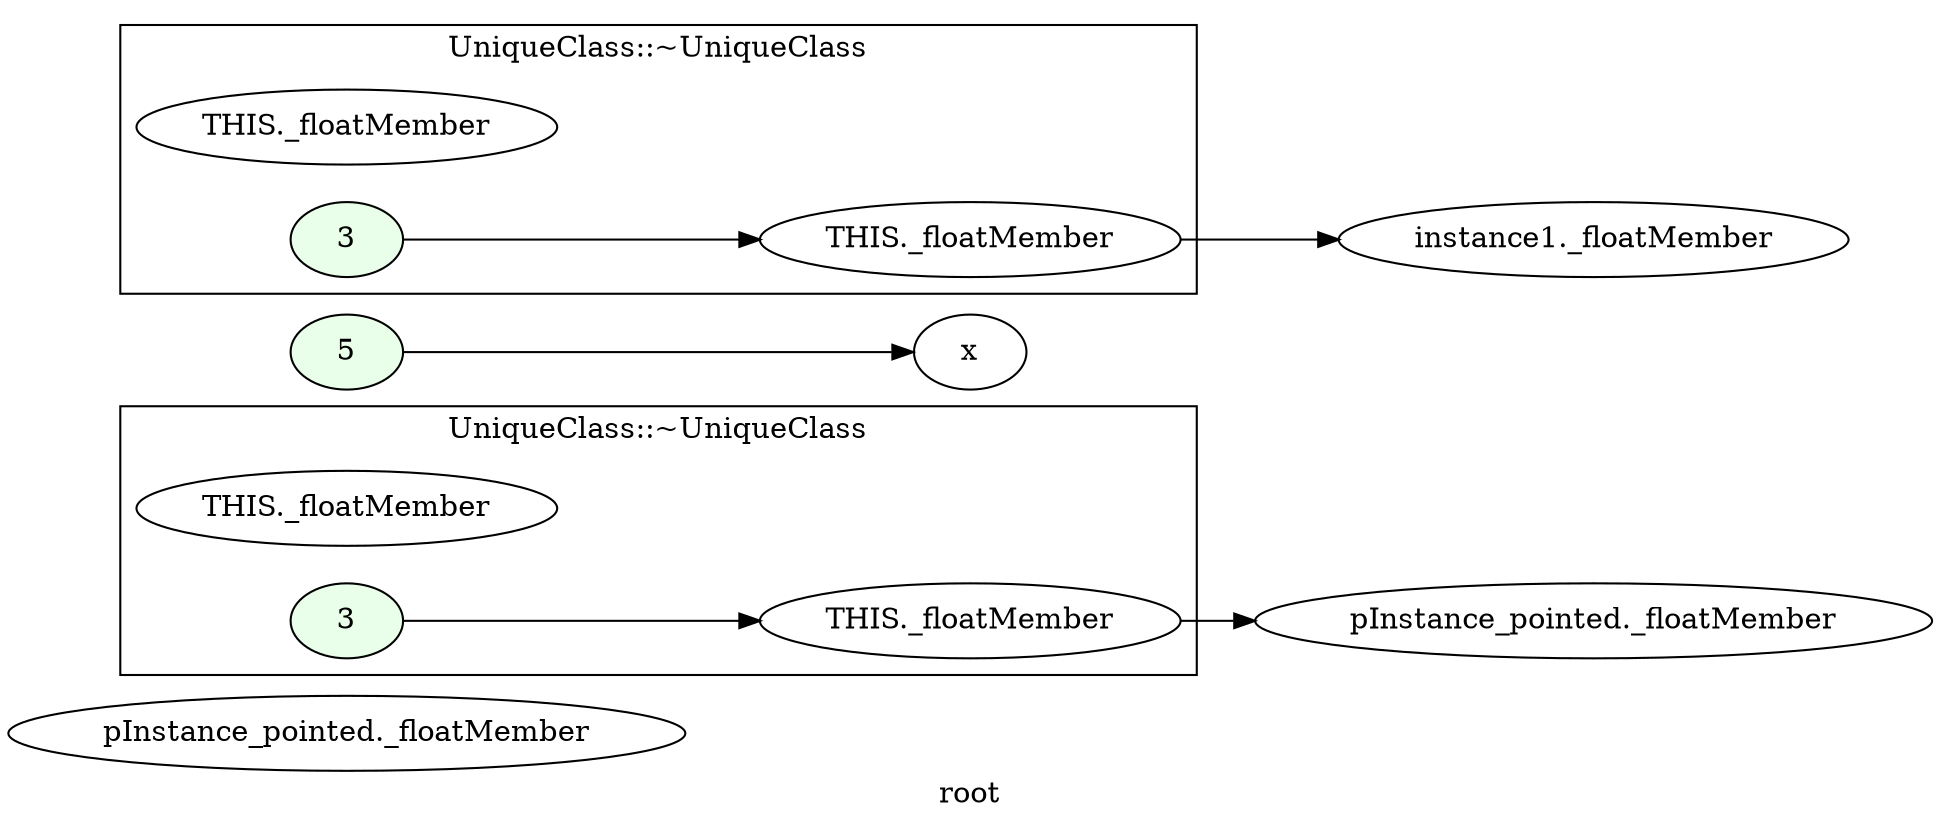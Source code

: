 digraph G
{
rankdir=LR;
label = "root";
	node_000004 [ label = "pInstance_pointed._floatMember", startingline=15 ]
	node_000008 [ label = "pInstance_pointed._floatMember", startingline=17 ]
	node_000009 [ label = "5", style=filled, fillcolor="#E9FFE9", startingline=18 ]
	node_000010 [ label = "x", startingline=18 ]
	node_000014 [ label = "instance1._floatMember", startingline=18 ]
subgraph cluster_1 {
label = "UniqueClass::~UniqueClass";
parent = "G";
startingline = 17;
	node_000005 [ label = "THIS._floatMember", startingline=7 ]
	node_000006 [ label = "3", style=filled, fillcolor="#E9FFE9", startingline=8 ]
	node_000007 [ label = "THIS._floatMember", startingline=8 ]
}
subgraph cluster_2 {
label = "UniqueClass::~UniqueClass";
parent = "G";
startingline = 18;
	node_000011 [ label = "THIS._floatMember", startingline=7 ]
	node_000012 [ label = "3", style=filled, fillcolor="#E9FFE9", startingline=8 ]
	node_000013 [ label = "THIS._floatMember", startingline=8 ]
}
	node_000009 -> node_000010
	node_000006 -> node_000007
	node_000007 -> node_000008
	node_000012 -> node_000013
	node_000013 -> node_000014
}
